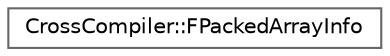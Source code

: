 digraph "Graphical Class Hierarchy"
{
 // INTERACTIVE_SVG=YES
 // LATEX_PDF_SIZE
  bgcolor="transparent";
  edge [fontname=Helvetica,fontsize=10,labelfontname=Helvetica,labelfontsize=10];
  node [fontname=Helvetica,fontsize=10,shape=box,height=0.2,width=0.4];
  rankdir="LR";
  Node0 [id="Node000000",label="CrossCompiler::FPackedArrayInfo",height=0.2,width=0.4,color="grey40", fillcolor="white", style="filled",URL="$d2/d7e/structCrossCompiler_1_1FPackedArrayInfo.html",tooltip=" "];
}
